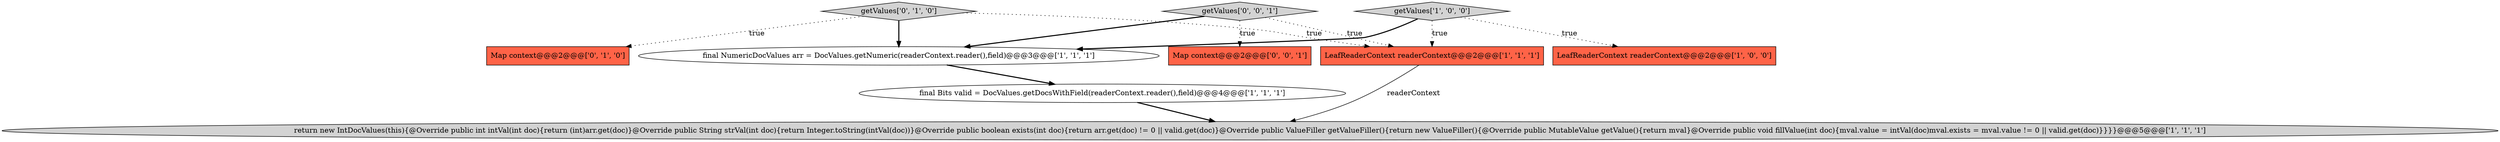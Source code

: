 digraph {
6 [style = filled, label = "Map context@@@2@@@['0', '1', '0']", fillcolor = tomato, shape = box image = "AAA0AAABBB2BBB"];
1 [style = filled, label = "LeafReaderContext readerContext@@@2@@@['1', '0', '0']", fillcolor = tomato, shape = box image = "AAA0AAABBB1BBB"];
5 [style = filled, label = "final NumericDocValues arr = DocValues.getNumeric(readerContext.reader(),field)@@@3@@@['1', '1', '1']", fillcolor = white, shape = ellipse image = "AAA0AAABBB1BBB"];
7 [style = filled, label = "getValues['0', '1', '0']", fillcolor = lightgray, shape = diamond image = "AAA0AAABBB2BBB"];
3 [style = filled, label = "final Bits valid = DocValues.getDocsWithField(readerContext.reader(),field)@@@4@@@['1', '1', '1']", fillcolor = white, shape = ellipse image = "AAA0AAABBB1BBB"];
0 [style = filled, label = "return new IntDocValues(this){@Override public int intVal(int doc){return (int)arr.get(doc)}@Override public String strVal(int doc){return Integer.toString(intVal(doc))}@Override public boolean exists(int doc){return arr.get(doc) != 0 || valid.get(doc)}@Override public ValueFiller getValueFiller(){return new ValueFiller(){@Override public MutableValue getValue(){return mval}@Override public void fillValue(int doc){mval.value = intVal(doc)mval.exists = mval.value != 0 || valid.get(doc)}}}}@@@5@@@['1', '1', '1']", fillcolor = lightgray, shape = ellipse image = "AAA0AAABBB1BBB"];
8 [style = filled, label = "getValues['0', '0', '1']", fillcolor = lightgray, shape = diamond image = "AAA0AAABBB3BBB"];
9 [style = filled, label = "Map context@@@2@@@['0', '0', '1']", fillcolor = tomato, shape = box image = "AAA0AAABBB3BBB"];
2 [style = filled, label = "LeafReaderContext readerContext@@@2@@@['1', '1', '1']", fillcolor = tomato, shape = box image = "AAA0AAABBB1BBB"];
4 [style = filled, label = "getValues['1', '0', '0']", fillcolor = lightgray, shape = diamond image = "AAA0AAABBB1BBB"];
7->5 [style = bold, label=""];
4->5 [style = bold, label=""];
7->2 [style = dotted, label="true"];
2->0 [style = solid, label="readerContext"];
5->3 [style = bold, label=""];
8->9 [style = dotted, label="true"];
8->2 [style = dotted, label="true"];
8->5 [style = bold, label=""];
4->1 [style = dotted, label="true"];
3->0 [style = bold, label=""];
4->2 [style = dotted, label="true"];
7->6 [style = dotted, label="true"];
}
